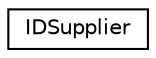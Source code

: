 digraph "Graphical Class Hierarchy"
{
  edge [fontname="Helvetica",fontsize="10",labelfontname="Helvetica",labelfontsize="10"];
  node [fontname="Helvetica",fontsize="10",shape=record];
  rankdir="LR";
  Node0 [label="IDSupplier",height=0.2,width=0.4,color="black", fillcolor="white", style="filled",URL="$d0/da7/class_i_d_supplier.html"];
}
